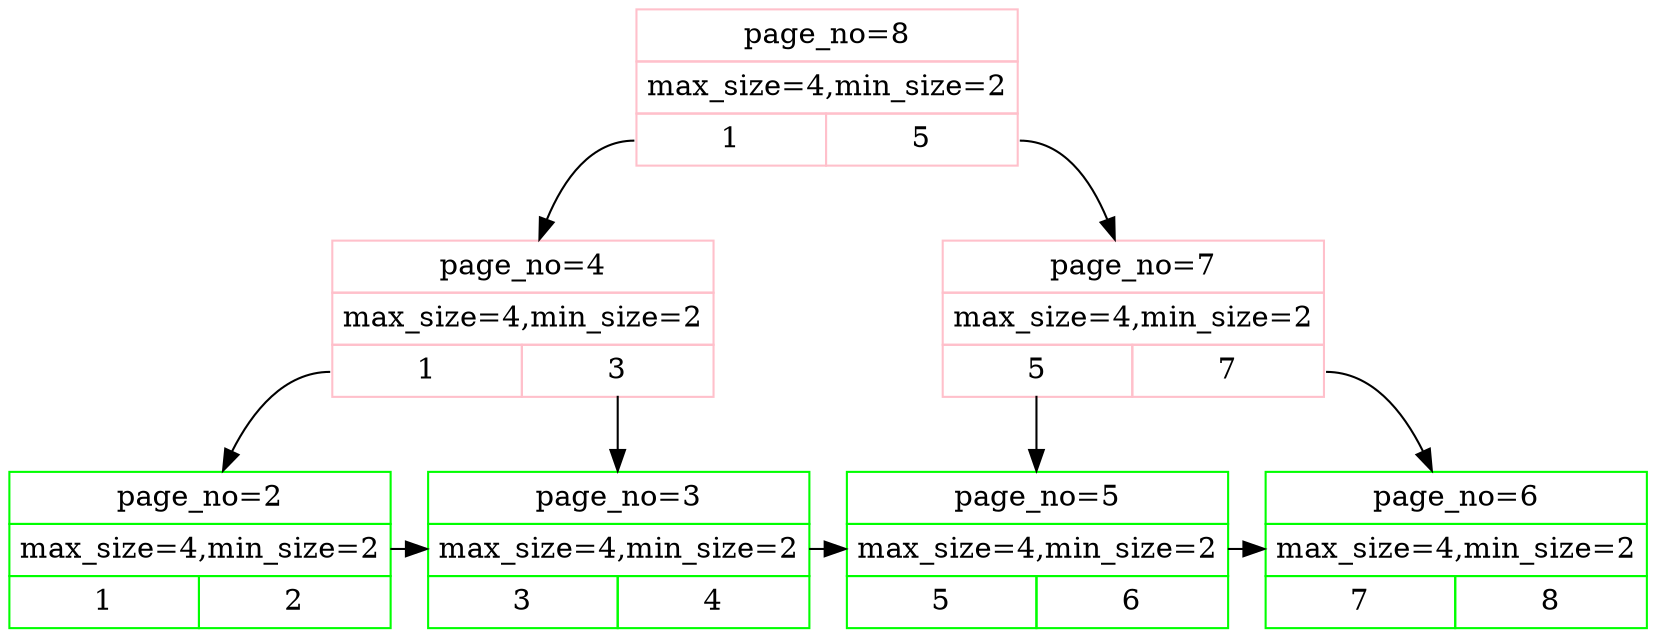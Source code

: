 digraph G {
INT_8[shape=plain color=pink label=<<TABLE BORDER="0" CELLBORDER="1" CELLSPACING="0" CELLPADDING="4">
<TR><TD COLSPAN="2">page_no=8</TD></TR>
<TR><TD COLSPAN="2">max_size=4,min_size=2</TD></TR>
<TR><TD PORT="p4">1</TD>
<TD PORT="p7">5</TD>
</TR></TABLE>>];
INT_4[shape=plain color=pink label=<<TABLE BORDER="0" CELLBORDER="1" CELLSPACING="0" CELLPADDING="4">
<TR><TD COLSPAN="2">page_no=4</TD></TR>
<TR><TD COLSPAN="2">max_size=4,min_size=2</TD></TR>
<TR><TD PORT="p2">1</TD>
<TD PORT="p3">3</TD>
</TR></TABLE>>];
INT_8:p4 -> INT_4;
LEAF_2[shape=plain color=green label=<<TABLE BORDER="0" CELLBORDER="1" CELLSPACING="0" CELLPADDING="4">
<TR><TD COLSPAN="2">page_no=2</TD></TR>
<TR><TD COLSPAN="2">max_size=4,min_size=2</TD></TR>
<TR><TD>1</TD>
<TD>2</TD>
</TR></TABLE>>];
LEAF_2 -> LEAF_3;
{rank=same LEAF_2 LEAF_3};
INT_4:p2 -> LEAF_2;
LEAF_3[shape=plain color=green label=<<TABLE BORDER="0" CELLBORDER="1" CELLSPACING="0" CELLPADDING="4">
<TR><TD COLSPAN="2">page_no=3</TD></TR>
<TR><TD COLSPAN="2">max_size=4,min_size=2</TD></TR>
<TR><TD>3</TD>
<TD>4</TD>
</TR></TABLE>>];
LEAF_3 -> LEAF_5;
{rank=same LEAF_3 LEAF_5};
INT_4:p3 -> LEAF_3;
INT_7[shape=plain color=pink label=<<TABLE BORDER="0" CELLBORDER="1" CELLSPACING="0" CELLPADDING="4">
<TR><TD COLSPAN="2">page_no=7</TD></TR>
<TR><TD COLSPAN="2">max_size=4,min_size=2</TD></TR>
<TR><TD PORT="p5">5</TD>
<TD PORT="p6">7</TD>
</TR></TABLE>>];
INT_8:p7 -> INT_7;
LEAF_5[shape=plain color=green label=<<TABLE BORDER="0" CELLBORDER="1" CELLSPACING="0" CELLPADDING="4">
<TR><TD COLSPAN="2">page_no=5</TD></TR>
<TR><TD COLSPAN="2">max_size=4,min_size=2</TD></TR>
<TR><TD>5</TD>
<TD>6</TD>
</TR></TABLE>>];
LEAF_5 -> LEAF_6;
{rank=same LEAF_5 LEAF_6};
INT_7:p5 -> LEAF_5;
LEAF_6[shape=plain color=green label=<<TABLE BORDER="0" CELLBORDER="1" CELLSPACING="0" CELLPADDING="4">
<TR><TD COLSPAN="2">page_no=6</TD></TR>
<TR><TD COLSPAN="2">max_size=4,min_size=2</TD></TR>
<TR><TD>7</TD>
<TD>8</TD>
</TR></TABLE>>];
INT_7:p6 -> LEAF_6;
{rank=same INT_4 INT_7};
}
